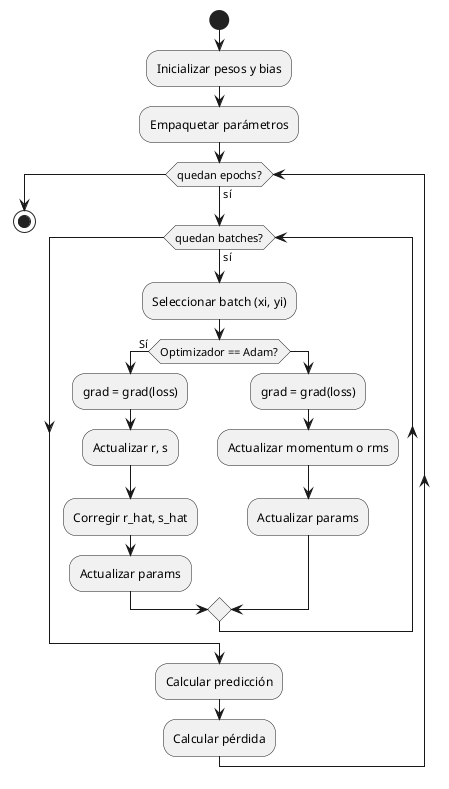 
@startuml
start
:Inicializar pesos y bias;
:Empaquetar parámetros;

while (quedan epochs?) is (sí)
  while (quedan batches?) is (sí)
    :Seleccionar batch (xi, yi);

    if (Optimizador == Adam?) then (Sí)
      :grad = grad(loss);
      :Actualizar r, s;
      :Corregir r_hat, s_hat;
      :Actualizar params;
    else
      :grad = grad(loss);
      :Actualizar momentum o rms;
      :Actualizar params;
    endif
  endwhile

  :Calcular predicción;
  :Calcular pérdida;
endwhile

stop
@enduml
